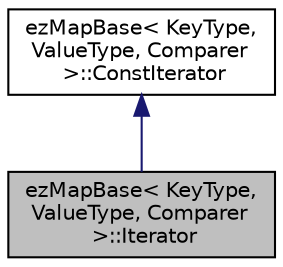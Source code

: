 digraph "ezMapBase&lt; KeyType, ValueType, Comparer &gt;::Iterator"
{
 // LATEX_PDF_SIZE
  edge [fontname="Helvetica",fontsize="10",labelfontname="Helvetica",labelfontsize="10"];
  node [fontname="Helvetica",fontsize="10",shape=record];
  Node1 [label="ezMapBase\< KeyType,\l ValueType, Comparer\l \>::Iterator",height=0.2,width=0.4,color="black", fillcolor="grey75", style="filled", fontcolor="black",tooltip="Forward Iterator to iterate over all elements in sorted order."];
  Node2 -> Node1 [dir="back",color="midnightblue",fontsize="10",style="solid",fontname="Helvetica"];
  Node2 [label="ezMapBase\< KeyType,\l ValueType, Comparer\l \>::ConstIterator",height=0.2,width=0.4,color="black", fillcolor="white", style="filled",URL="$dd/d35/structez_map_base_1_1_const_iterator.htm",tooltip="Base class for all iterators."];
}
